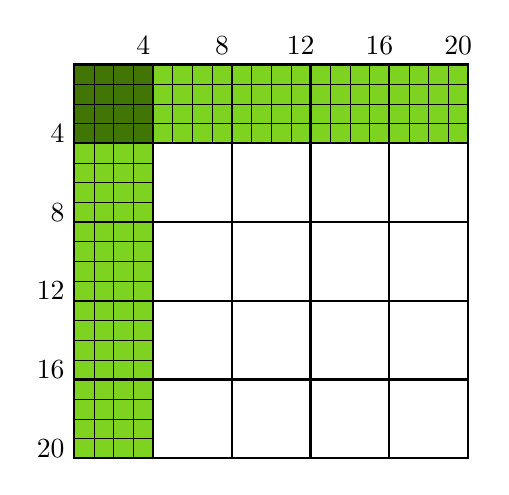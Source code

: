 \begin{tikzpicture}[yscale=-1,xscale=1]
    \draw[fill={rgb, 255:red, 126; green, 211; blue, 33 }  ,fill opacity=1] (0,1) rectangle (1,5);
    \draw[fill={rgb, 255:red, 126; green, 211; blue, 33 }  ,fill opacity=1] (1,0) rectangle (5,1);
    \draw[fill={rgb, 255:red, 65; green, 117; blue, 5 }  ,fill opacity=1 ] (0,0) rectangle (1,1);
    \begin{scope}[every path/.style={very thin}]
        \foreach \i in {0.25,0.5,0.75} {
            \draw   (\i,0) -- (\i,5);
        }
        \foreach \i in {0.25,0.5,0.75} {
            \draw   (0,\i) -- (5,\i);
        }
    \end{scope}
    \begin{scope}[every path/.style={very thin}]
        \foreach \i in {1.25,1.5,...,4.75} {
            \draw   (\i,0) -- (\i,1);
        }
        \foreach \i in {1.25,1.5,...,4.75} {
            \draw   (0,\i) -- (1,\i);
        }
    \end{scope}
    \begin{scope}[every path/.style={thick}]
        \draw (0,0) rectangle (5,5);

        \foreach \i in {1,...,4} {
            \draw   (\i,0) -- (\i,5);
        }
        \foreach \i in {1,...,4} {
            \draw   (0,\i) -- (5,\i);
        }
    \end{scope}
    \foreach \i [evaluate=\i as \j using int(\i*4)] in {1,...,5} {
        \node [ anchor=south] at ($(\i,0)-(0.125,0)$) {\(\j\)};
    }
    \foreach \i [evaluate=\i as \j using int(\i*4)] in {1,...,5} {
        \node [anchor=east] at ($(0,\i)-(0,0.125)$) {\(\j\)};
    }
    
    %\node [anchor=center,fill={rgb, 255:red, 65; green, 117; blue, 5 },inner sep=0pt] at (0.5,0.5) {\(\scriptscriptstyle d[1:4,1:4]\)};
    
\end{tikzpicture}
